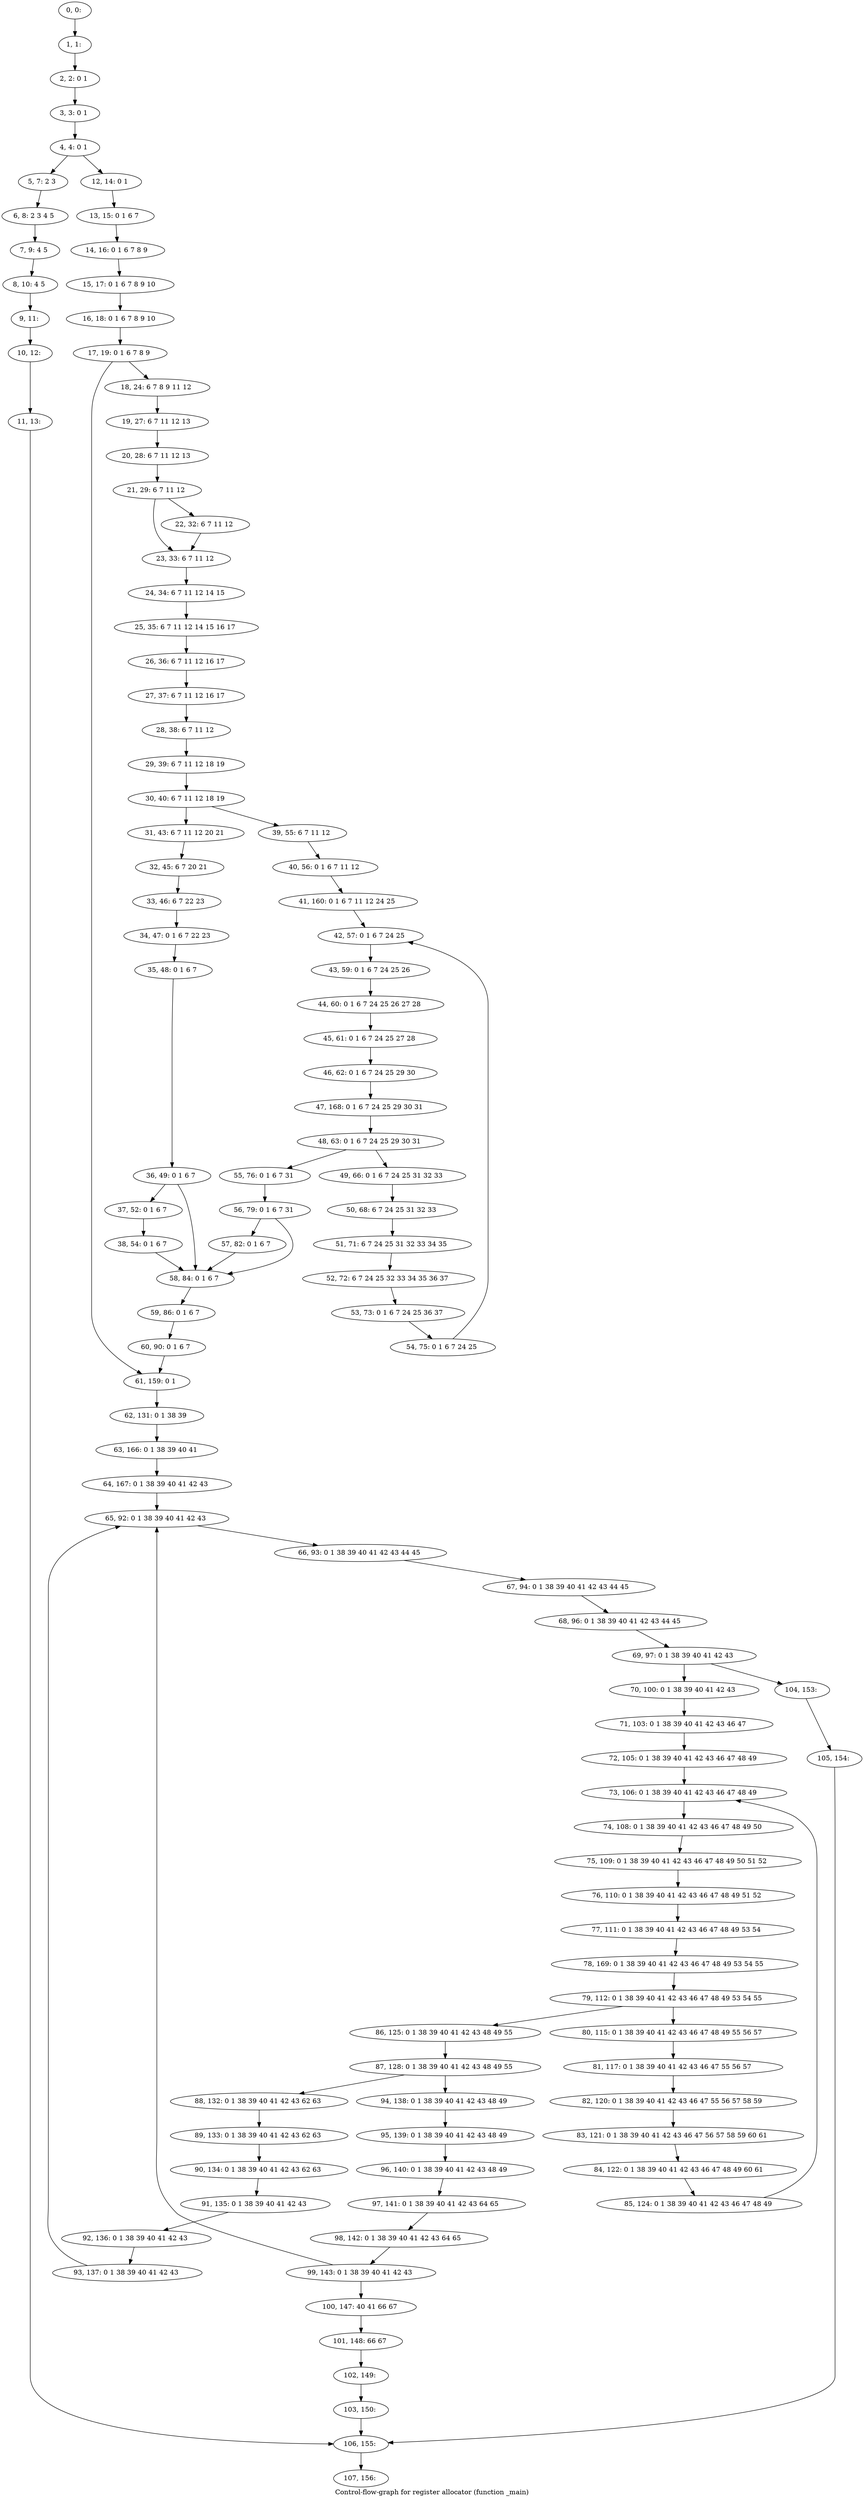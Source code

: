 digraph G {
graph [label="Control-flow-graph for register allocator (function _main)"]
0[label="0, 0: "];
1[label="1, 1: "];
2[label="2, 2: 0 1 "];
3[label="3, 3: 0 1 "];
4[label="4, 4: 0 1 "];
5[label="5, 7: 2 3 "];
6[label="6, 8: 2 3 4 5 "];
7[label="7, 9: 4 5 "];
8[label="8, 10: 4 5 "];
9[label="9, 11: "];
10[label="10, 12: "];
11[label="11, 13: "];
12[label="12, 14: 0 1 "];
13[label="13, 15: 0 1 6 7 "];
14[label="14, 16: 0 1 6 7 8 9 "];
15[label="15, 17: 0 1 6 7 8 9 10 "];
16[label="16, 18: 0 1 6 7 8 9 10 "];
17[label="17, 19: 0 1 6 7 8 9 "];
18[label="18, 24: 6 7 8 9 11 12 "];
19[label="19, 27: 6 7 11 12 13 "];
20[label="20, 28: 6 7 11 12 13 "];
21[label="21, 29: 6 7 11 12 "];
22[label="22, 32: 6 7 11 12 "];
23[label="23, 33: 6 7 11 12 "];
24[label="24, 34: 6 7 11 12 14 15 "];
25[label="25, 35: 6 7 11 12 14 15 16 17 "];
26[label="26, 36: 6 7 11 12 16 17 "];
27[label="27, 37: 6 7 11 12 16 17 "];
28[label="28, 38: 6 7 11 12 "];
29[label="29, 39: 6 7 11 12 18 19 "];
30[label="30, 40: 6 7 11 12 18 19 "];
31[label="31, 43: 6 7 11 12 20 21 "];
32[label="32, 45: 6 7 20 21 "];
33[label="33, 46: 6 7 22 23 "];
34[label="34, 47: 0 1 6 7 22 23 "];
35[label="35, 48: 0 1 6 7 "];
36[label="36, 49: 0 1 6 7 "];
37[label="37, 52: 0 1 6 7 "];
38[label="38, 54: 0 1 6 7 "];
39[label="39, 55: 6 7 11 12 "];
40[label="40, 56: 0 1 6 7 11 12 "];
41[label="41, 160: 0 1 6 7 11 12 24 25 "];
42[label="42, 57: 0 1 6 7 24 25 "];
43[label="43, 59: 0 1 6 7 24 25 26 "];
44[label="44, 60: 0 1 6 7 24 25 26 27 28 "];
45[label="45, 61: 0 1 6 7 24 25 27 28 "];
46[label="46, 62: 0 1 6 7 24 25 29 30 "];
47[label="47, 168: 0 1 6 7 24 25 29 30 31 "];
48[label="48, 63: 0 1 6 7 24 25 29 30 31 "];
49[label="49, 66: 0 1 6 7 24 25 31 32 33 "];
50[label="50, 68: 6 7 24 25 31 32 33 "];
51[label="51, 71: 6 7 24 25 31 32 33 34 35 "];
52[label="52, 72: 6 7 24 25 32 33 34 35 36 37 "];
53[label="53, 73: 0 1 6 7 24 25 36 37 "];
54[label="54, 75: 0 1 6 7 24 25 "];
55[label="55, 76: 0 1 6 7 31 "];
56[label="56, 79: 0 1 6 7 31 "];
57[label="57, 82: 0 1 6 7 "];
58[label="58, 84: 0 1 6 7 "];
59[label="59, 86: 0 1 6 7 "];
60[label="60, 90: 0 1 6 7 "];
61[label="61, 159: 0 1 "];
62[label="62, 131: 0 1 38 39 "];
63[label="63, 166: 0 1 38 39 40 41 "];
64[label="64, 167: 0 1 38 39 40 41 42 43 "];
65[label="65, 92: 0 1 38 39 40 41 42 43 "];
66[label="66, 93: 0 1 38 39 40 41 42 43 44 45 "];
67[label="67, 94: 0 1 38 39 40 41 42 43 44 45 "];
68[label="68, 96: 0 1 38 39 40 41 42 43 44 45 "];
69[label="69, 97: 0 1 38 39 40 41 42 43 "];
70[label="70, 100: 0 1 38 39 40 41 42 43 "];
71[label="71, 103: 0 1 38 39 40 41 42 43 46 47 "];
72[label="72, 105: 0 1 38 39 40 41 42 43 46 47 48 49 "];
73[label="73, 106: 0 1 38 39 40 41 42 43 46 47 48 49 "];
74[label="74, 108: 0 1 38 39 40 41 42 43 46 47 48 49 50 "];
75[label="75, 109: 0 1 38 39 40 41 42 43 46 47 48 49 50 51 52 "];
76[label="76, 110: 0 1 38 39 40 41 42 43 46 47 48 49 51 52 "];
77[label="77, 111: 0 1 38 39 40 41 42 43 46 47 48 49 53 54 "];
78[label="78, 169: 0 1 38 39 40 41 42 43 46 47 48 49 53 54 55 "];
79[label="79, 112: 0 1 38 39 40 41 42 43 46 47 48 49 53 54 55 "];
80[label="80, 115: 0 1 38 39 40 41 42 43 46 47 48 49 55 56 57 "];
81[label="81, 117: 0 1 38 39 40 41 42 43 46 47 55 56 57 "];
82[label="82, 120: 0 1 38 39 40 41 42 43 46 47 55 56 57 58 59 "];
83[label="83, 121: 0 1 38 39 40 41 42 43 46 47 56 57 58 59 60 61 "];
84[label="84, 122: 0 1 38 39 40 41 42 43 46 47 48 49 60 61 "];
85[label="85, 124: 0 1 38 39 40 41 42 43 46 47 48 49 "];
86[label="86, 125: 0 1 38 39 40 41 42 43 48 49 55 "];
87[label="87, 128: 0 1 38 39 40 41 42 43 48 49 55 "];
88[label="88, 132: 0 1 38 39 40 41 42 43 62 63 "];
89[label="89, 133: 0 1 38 39 40 41 42 43 62 63 "];
90[label="90, 134: 0 1 38 39 40 41 42 43 62 63 "];
91[label="91, 135: 0 1 38 39 40 41 42 43 "];
92[label="92, 136: 0 1 38 39 40 41 42 43 "];
93[label="93, 137: 0 1 38 39 40 41 42 43 "];
94[label="94, 138: 0 1 38 39 40 41 42 43 48 49 "];
95[label="95, 139: 0 1 38 39 40 41 42 43 48 49 "];
96[label="96, 140: 0 1 38 39 40 41 42 43 48 49 "];
97[label="97, 141: 0 1 38 39 40 41 42 43 64 65 "];
98[label="98, 142: 0 1 38 39 40 41 42 43 64 65 "];
99[label="99, 143: 0 1 38 39 40 41 42 43 "];
100[label="100, 147: 40 41 66 67 "];
101[label="101, 148: 66 67 "];
102[label="102, 149: "];
103[label="103, 150: "];
104[label="104, 153: "];
105[label="105, 154: "];
106[label="106, 155: "];
107[label="107, 156: "];
0->1 ;
1->2 ;
2->3 ;
3->4 ;
4->5 ;
4->12 ;
5->6 ;
6->7 ;
7->8 ;
8->9 ;
9->10 ;
10->11 ;
11->106 ;
12->13 ;
13->14 ;
14->15 ;
15->16 ;
16->17 ;
17->18 ;
17->61 ;
18->19 ;
19->20 ;
20->21 ;
21->22 ;
21->23 ;
22->23 ;
23->24 ;
24->25 ;
25->26 ;
26->27 ;
27->28 ;
28->29 ;
29->30 ;
30->31 ;
30->39 ;
31->32 ;
32->33 ;
33->34 ;
34->35 ;
35->36 ;
36->37 ;
36->58 ;
37->38 ;
38->58 ;
39->40 ;
40->41 ;
41->42 ;
42->43 ;
43->44 ;
44->45 ;
45->46 ;
46->47 ;
47->48 ;
48->49 ;
48->55 ;
49->50 ;
50->51 ;
51->52 ;
52->53 ;
53->54 ;
54->42 ;
55->56 ;
56->57 ;
56->58 ;
57->58 ;
58->59 ;
59->60 ;
60->61 ;
61->62 ;
62->63 ;
63->64 ;
64->65 ;
65->66 ;
66->67 ;
67->68 ;
68->69 ;
69->70 ;
69->104 ;
70->71 ;
71->72 ;
72->73 ;
73->74 ;
74->75 ;
75->76 ;
76->77 ;
77->78 ;
78->79 ;
79->80 ;
79->86 ;
80->81 ;
81->82 ;
82->83 ;
83->84 ;
84->85 ;
85->73 ;
86->87 ;
87->88 ;
87->94 ;
88->89 ;
89->90 ;
90->91 ;
91->92 ;
92->93 ;
93->65 ;
94->95 ;
95->96 ;
96->97 ;
97->98 ;
98->99 ;
99->100 ;
99->65 ;
100->101 ;
101->102 ;
102->103 ;
103->106 ;
104->105 ;
105->106 ;
106->107 ;
}
